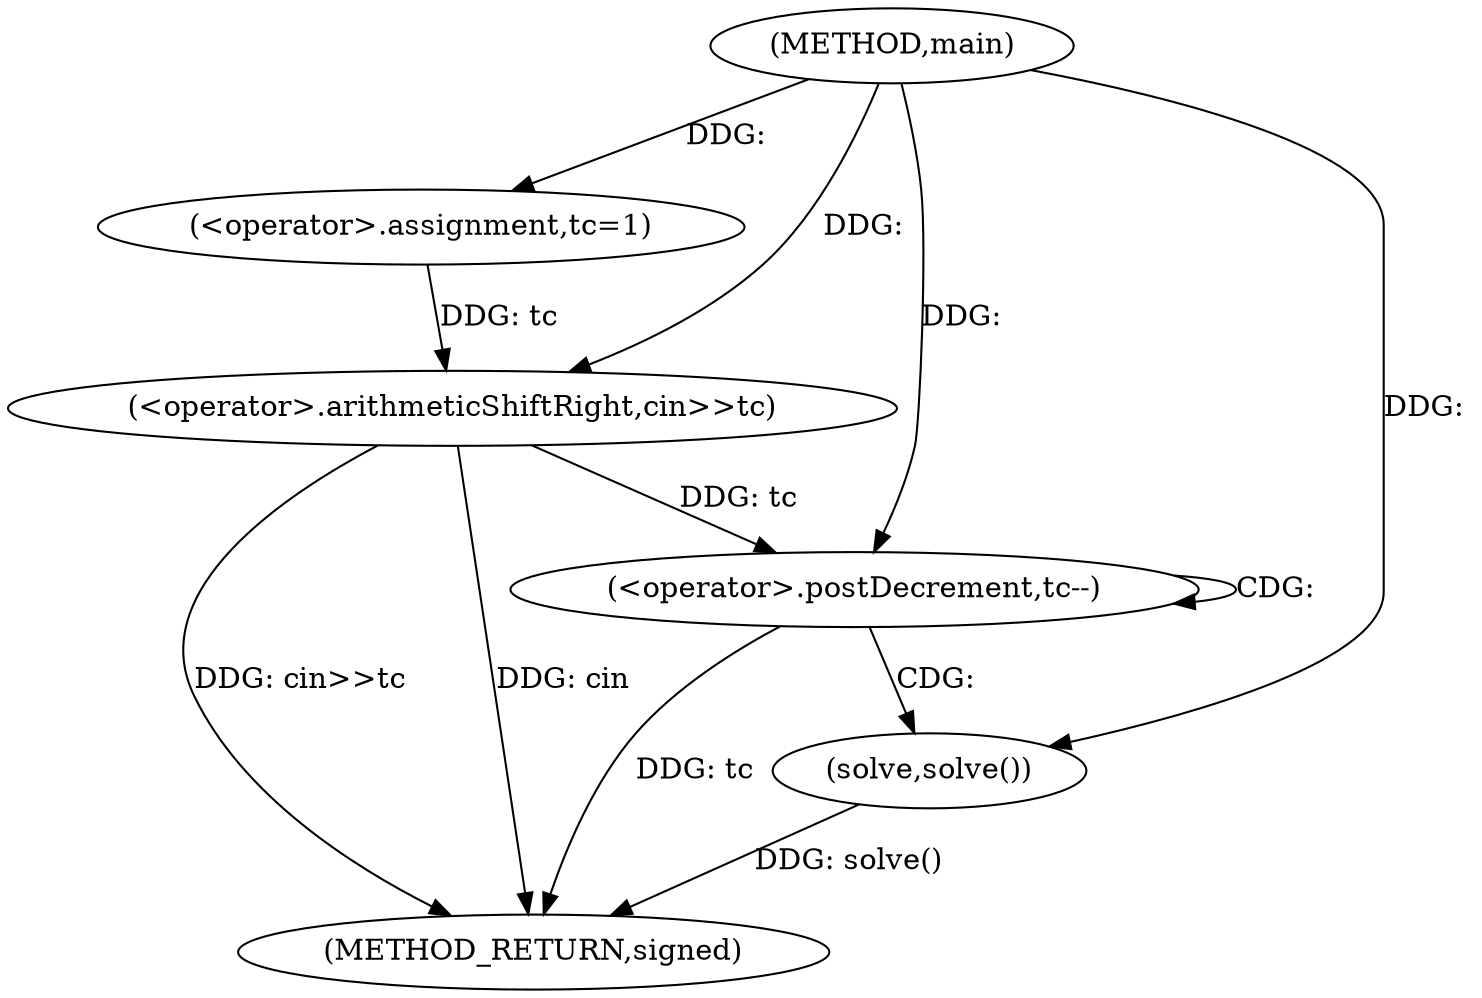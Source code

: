 digraph "main" {  
"1000708" [label = "(METHOD,main)" ]
"1000722" [label = "(METHOD_RETURN,signed)" ]
"1000711" [label = "(<operator>.assignment,tc=1)" ]
"1000714" [label = "(<operator>.arithmeticShiftRight,cin>>tc)" ]
"1000718" [label = "(<operator>.postDecrement,tc--)" ]
"1000721" [label = "(solve,solve())" ]
  "1000714" -> "1000722"  [ label = "DDG: cin>>tc"] 
  "1000718" -> "1000722"  [ label = "DDG: tc"] 
  "1000721" -> "1000722"  [ label = "DDG: solve()"] 
  "1000714" -> "1000722"  [ label = "DDG: cin"] 
  "1000708" -> "1000711"  [ label = "DDG: "] 
  "1000708" -> "1000714"  [ label = "DDG: "] 
  "1000711" -> "1000714"  [ label = "DDG: tc"] 
  "1000714" -> "1000718"  [ label = "DDG: tc"] 
  "1000708" -> "1000718"  [ label = "DDG: "] 
  "1000708" -> "1000721"  [ label = "DDG: "] 
  "1000718" -> "1000721"  [ label = "CDG: "] 
  "1000718" -> "1000718"  [ label = "CDG: "] 
}
